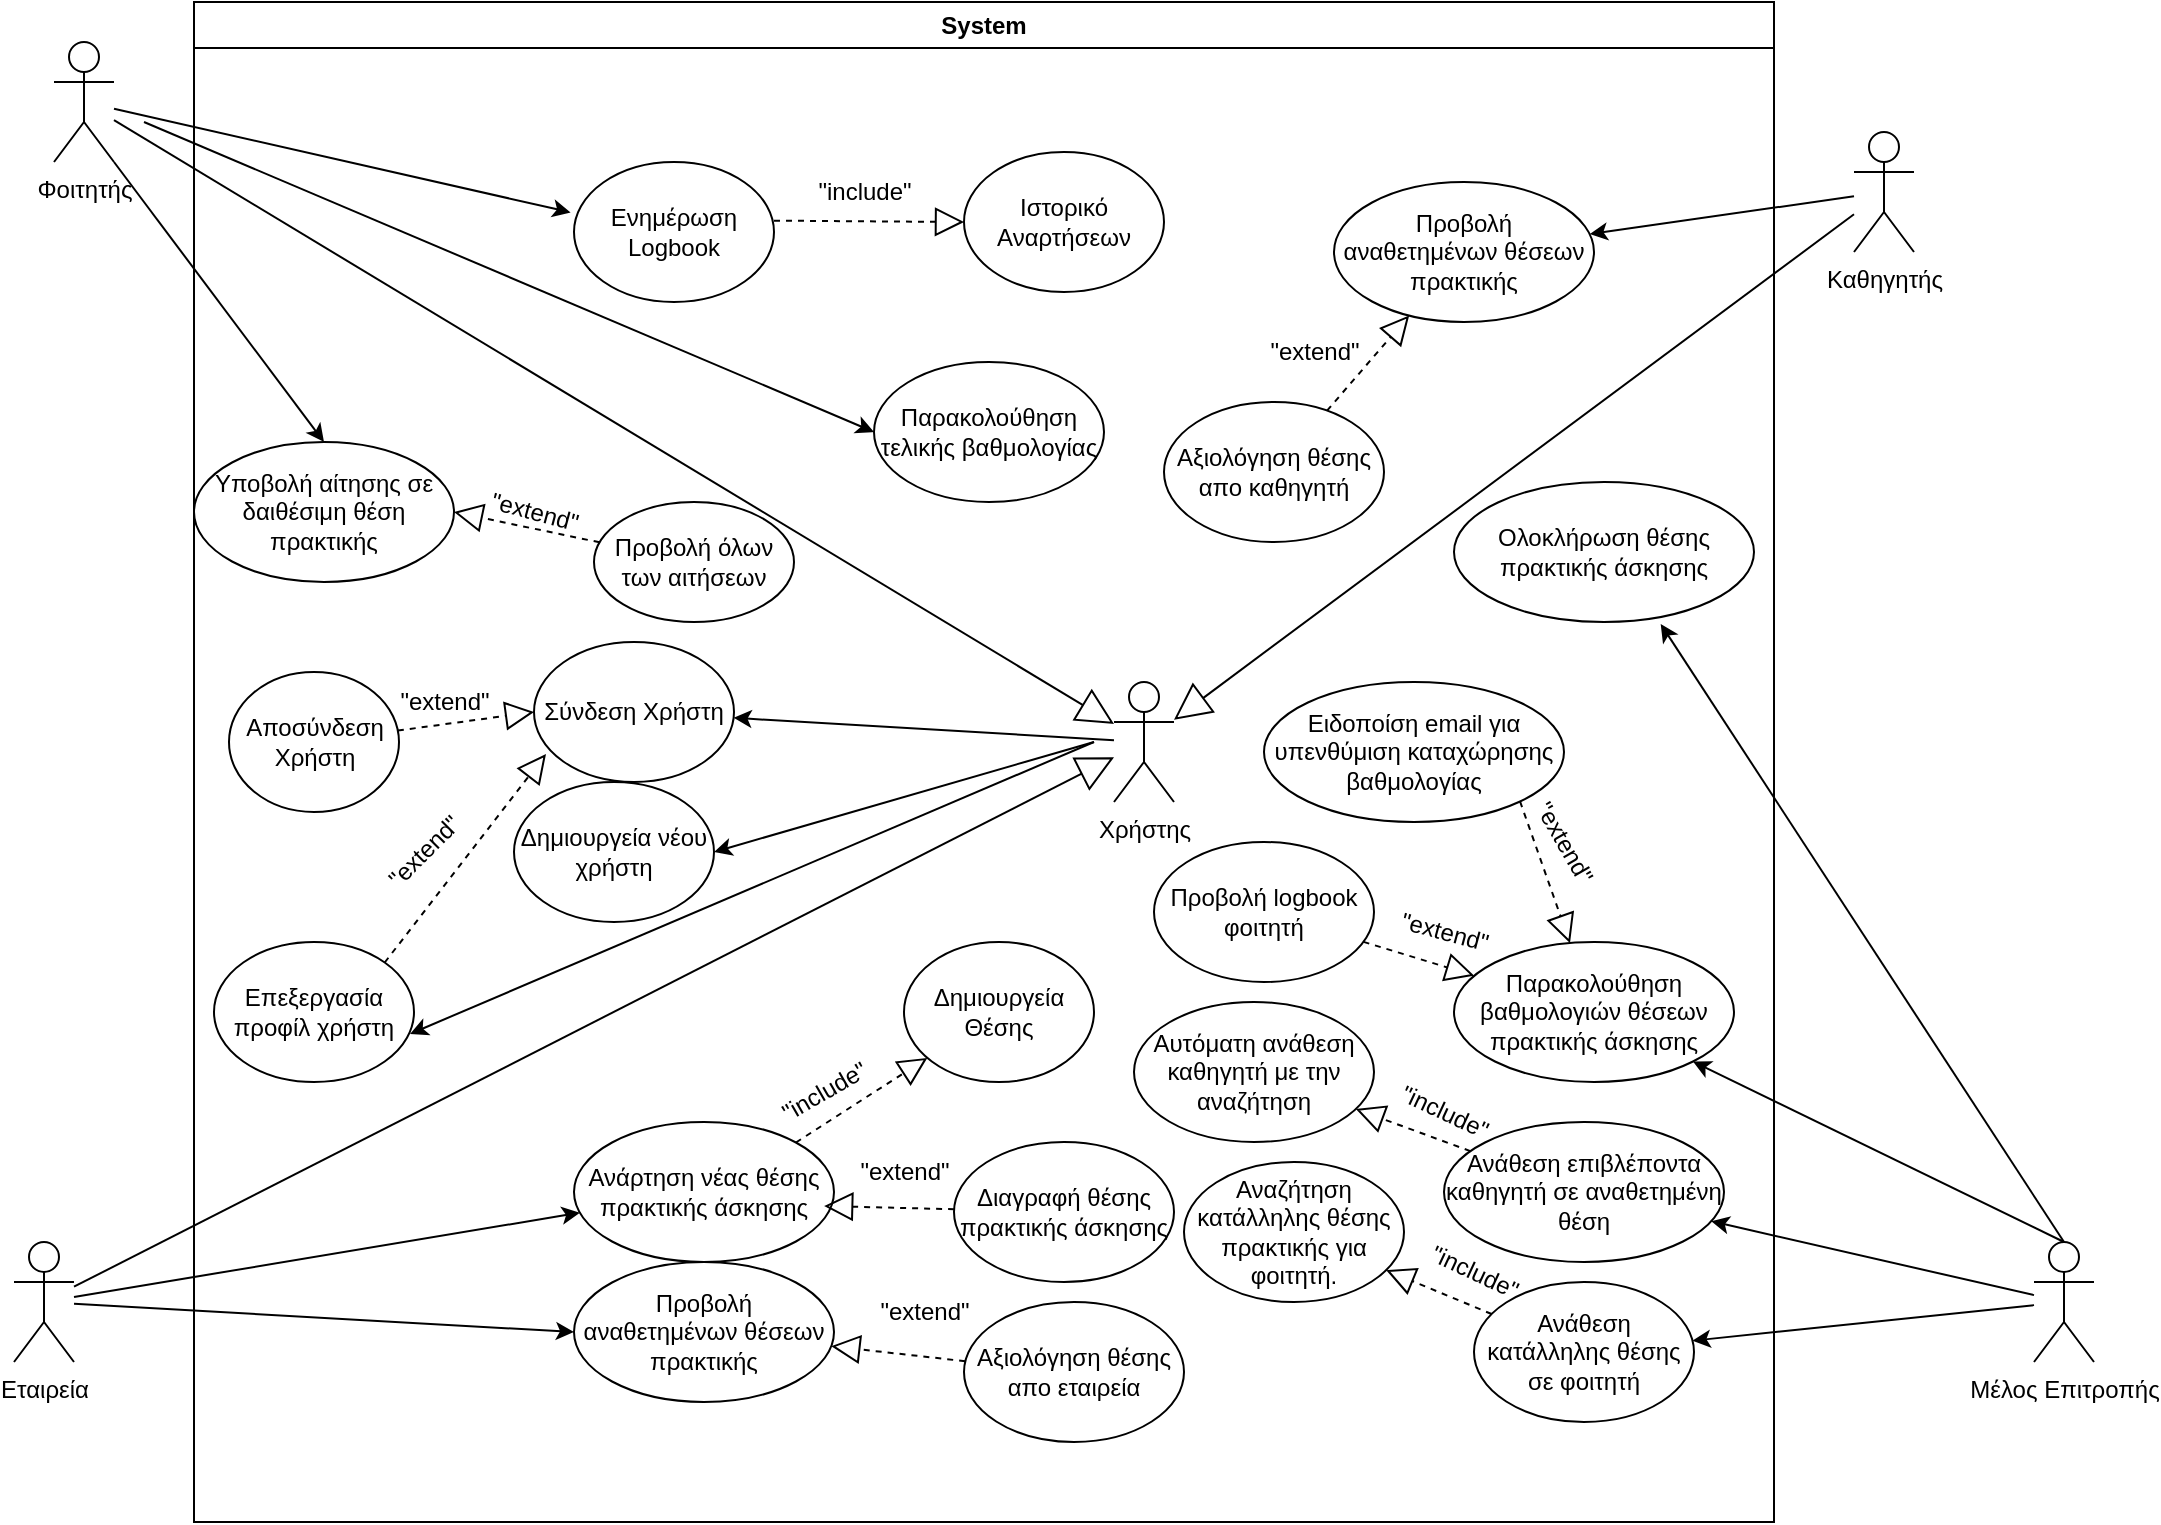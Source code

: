 <mxfile version="26.2.14">
  <diagram name="Page-1" id="ec0PnyET0IGt1z9h_bmW">
    <mxGraphModel dx="2276" dy="897" grid="1" gridSize="10" guides="1" tooltips="1" connect="1" arrows="1" fold="1" page="1" pageScale="1" pageWidth="850" pageHeight="1100" math="0" shadow="0">
      <root>
        <mxCell id="0" />
        <mxCell id="1" parent="0" />
        <mxCell id="f1oGqb4zI4XWdaLzHfpk-1" value="Φοιτητής" style="shape=umlActor;verticalLabelPosition=bottom;verticalAlign=top;html=1;outlineConnect=0;" parent="1" vertex="1">
          <mxGeometry y="240" width="30" height="60" as="geometry" />
        </mxCell>
        <mxCell id="f1oGqb4zI4XWdaLzHfpk-3" value="Χρήστης" style="shape=umlActor;verticalLabelPosition=bottom;verticalAlign=top;html=1;outlineConnect=0;" parent="1" vertex="1">
          <mxGeometry x="530" y="560" width="30" height="60" as="geometry" />
        </mxCell>
        <mxCell id="f1oGqb4zI4XWdaLzHfpk-4" value="Καθηγητής" style="shape=umlActor;verticalLabelPosition=bottom;verticalAlign=top;html=1;outlineConnect=0;" parent="1" vertex="1">
          <mxGeometry x="900" y="285" width="30" height="60" as="geometry" />
        </mxCell>
        <mxCell id="f1oGqb4zI4XWdaLzHfpk-7" value="Εταιρεία" style="shape=umlActor;verticalLabelPosition=bottom;verticalAlign=top;html=1;outlineConnect=0;" parent="1" vertex="1">
          <mxGeometry x="-20" y="840" width="30" height="60" as="geometry" />
        </mxCell>
        <mxCell id="f1oGqb4zI4XWdaLzHfpk-8" value="Μέλος Επιτροπής" style="shape=umlActor;verticalLabelPosition=bottom;verticalAlign=top;html=1;outlineConnect=0;" parent="1" vertex="1">
          <mxGeometry x="990" y="840" width="30" height="60" as="geometry" />
        </mxCell>
        <mxCell id="f1oGqb4zI4XWdaLzHfpk-10" value="" style="endArrow=classic;html=1;rounded=0;" parent="1" source="f1oGqb4zI4XWdaLzHfpk-3" target="f1oGqb4zI4XWdaLzHfpk-11" edge="1">
          <mxGeometry width="50" height="50" relative="1" as="geometry">
            <mxPoint x="260" y="630" as="sourcePoint" />
            <mxPoint x="200" y="550" as="targetPoint" />
          </mxGeometry>
        </mxCell>
        <mxCell id="f1oGqb4zI4XWdaLzHfpk-11" value="Σύνδεση Χρήστη" style="ellipse;whiteSpace=wrap;html=1;" parent="1" vertex="1">
          <mxGeometry x="240" y="540" width="100" height="70" as="geometry" />
        </mxCell>
        <mxCell id="f1oGqb4zI4XWdaLzHfpk-12" value="" style="endArrow=classic;html=1;rounded=0;entryX=1;entryY=0.5;entryDx=0;entryDy=0;" parent="1" target="f1oGqb4zI4XWdaLzHfpk-13" edge="1">
          <mxGeometry width="50" height="50" relative="1" as="geometry">
            <mxPoint x="520" y="590" as="sourcePoint" />
            <mxPoint x="210" y="620" as="targetPoint" />
          </mxGeometry>
        </mxCell>
        <mxCell id="f1oGqb4zI4XWdaLzHfpk-13" value="Δημιουργεία νέου χρήστη" style="ellipse;whiteSpace=wrap;html=1;" parent="1" vertex="1">
          <mxGeometry x="230" y="610" width="100" height="70" as="geometry" />
        </mxCell>
        <mxCell id="f1oGqb4zI4XWdaLzHfpk-14" value="" style="endArrow=block;dashed=1;endFill=0;endSize=12;html=1;rounded=0;entryX=0;entryY=0.5;entryDx=0;entryDy=0;" parent="1" source="f1oGqb4zI4XWdaLzHfpk-16" target="f1oGqb4zI4XWdaLzHfpk-11" edge="1">
          <mxGeometry width="160" relative="1" as="geometry">
            <mxPoint x="420" y="550" as="sourcePoint" />
            <mxPoint x="500" y="560" as="targetPoint" />
          </mxGeometry>
        </mxCell>
        <mxCell id="f1oGqb4zI4XWdaLzHfpk-15" value="&quot;extend&quot;" style="text;html=1;align=center;verticalAlign=middle;resizable=0;points=[];autosize=1;strokeColor=none;fillColor=none;" parent="1" vertex="1">
          <mxGeometry x="160" y="555" width="70" height="30" as="geometry" />
        </mxCell>
        <mxCell id="f1oGqb4zI4XWdaLzHfpk-16" value="Αποσύνδεση Χρήστη" style="ellipse;whiteSpace=wrap;html=1;" parent="1" vertex="1">
          <mxGeometry x="87.5" y="555" width="85" height="70" as="geometry" />
        </mxCell>
        <mxCell id="f1oGqb4zI4XWdaLzHfpk-17" value="" style="endArrow=block;endSize=16;endFill=0;html=1;rounded=0;" parent="1" source="f1oGqb4zI4XWdaLzHfpk-7" target="f1oGqb4zI4XWdaLzHfpk-3" edge="1">
          <mxGeometry width="160" relative="1" as="geometry">
            <mxPoint x="170" y="950" as="sourcePoint" />
            <mxPoint x="200" y="780" as="targetPoint" />
          </mxGeometry>
        </mxCell>
        <mxCell id="f1oGqb4zI4XWdaLzHfpk-18" value="" style="endArrow=block;endSize=16;endFill=0;html=1;rounded=0;" parent="1" source="f1oGqb4zI4XWdaLzHfpk-1" target="f1oGqb4zI4XWdaLzHfpk-3" edge="1">
          <mxGeometry width="160" relative="1" as="geometry">
            <mxPoint x="160" y="360" as="sourcePoint" />
            <mxPoint x="135" y="620" as="targetPoint" />
          </mxGeometry>
        </mxCell>
        <mxCell id="f1oGqb4zI4XWdaLzHfpk-20" value="" style="endArrow=block;endSize=16;endFill=0;html=1;rounded=0;" parent="1" source="f1oGqb4zI4XWdaLzHfpk-4" target="f1oGqb4zI4XWdaLzHfpk-3" edge="1">
          <mxGeometry width="160" relative="1" as="geometry">
            <mxPoint x="145" y="420" as="sourcePoint" />
            <mxPoint x="610" y="520" as="targetPoint" />
          </mxGeometry>
        </mxCell>
        <mxCell id="f1oGqb4zI4XWdaLzHfpk-21" value="Επεξεργασία προφίλ χρήστη" style="ellipse;whiteSpace=wrap;html=1;" parent="1" vertex="1">
          <mxGeometry x="80" y="690" width="100" height="70" as="geometry" />
        </mxCell>
        <mxCell id="f1oGqb4zI4XWdaLzHfpk-22" value="" style="endArrow=block;dashed=1;endFill=0;endSize=12;html=1;rounded=0;entryX=0.06;entryY=0.8;entryDx=0;entryDy=0;exitX=1;exitY=0;exitDx=0;exitDy=0;entryPerimeter=0;" parent="1" source="f1oGqb4zI4XWdaLzHfpk-21" target="f1oGqb4zI4XWdaLzHfpk-11" edge="1">
          <mxGeometry width="160" relative="1" as="geometry">
            <mxPoint x="150" y="558" as="sourcePoint" />
            <mxPoint x="210" y="555" as="targetPoint" />
          </mxGeometry>
        </mxCell>
        <mxCell id="f1oGqb4zI4XWdaLzHfpk-23" value="&quot;extend&quot;" style="text;html=1;align=center;verticalAlign=middle;resizable=0;points=[];autosize=1;strokeColor=none;fillColor=none;rotation=-45;" parent="1" vertex="1">
          <mxGeometry x="150" y="630" width="70" height="30" as="geometry" />
        </mxCell>
        <mxCell id="f1oGqb4zI4XWdaLzHfpk-26" value="" style="endArrow=classic;html=1;rounded=0;entryX=0.98;entryY=0.657;entryDx=0;entryDy=0;entryPerimeter=0;" parent="1" target="f1oGqb4zI4XWdaLzHfpk-21" edge="1">
          <mxGeometry width="50" height="50" relative="1" as="geometry">
            <mxPoint x="520" y="590" as="sourcePoint" />
            <mxPoint x="170" y="680" as="targetPoint" />
          </mxGeometry>
        </mxCell>
        <mxCell id="f1oGqb4zI4XWdaLzHfpk-30" value="" style="endArrow=classic;html=1;rounded=0;" parent="1" source="f1oGqb4zI4XWdaLzHfpk-7" target="f1oGqb4zI4XWdaLzHfpk-31" edge="1">
          <mxGeometry width="50" height="50" relative="1" as="geometry">
            <mxPoint x="280" y="830" as="sourcePoint" />
            <mxPoint x="360" y="810" as="targetPoint" />
          </mxGeometry>
        </mxCell>
        <mxCell id="f1oGqb4zI4XWdaLzHfpk-31" value="Ανάρτηση νέας θέσης πρακτικής άσκησης" style="ellipse;whiteSpace=wrap;html=1;" parent="1" vertex="1">
          <mxGeometry x="260" y="780" width="130" height="70" as="geometry" />
        </mxCell>
        <mxCell id="f1oGqb4zI4XWdaLzHfpk-32" value="" style="endArrow=block;dashed=1;endFill=0;endSize=12;html=1;rounded=0;entryX=0.962;entryY=0.6;entryDx=0;entryDy=0;entryPerimeter=0;" parent="1" source="f1oGqb4zI4XWdaLzHfpk-34" target="f1oGqb4zI4XWdaLzHfpk-31" edge="1">
          <mxGeometry width="160" relative="1" as="geometry">
            <mxPoint x="450" y="822" as="sourcePoint" />
            <mxPoint x="500" y="795" as="targetPoint" />
          </mxGeometry>
        </mxCell>
        <mxCell id="f1oGqb4zI4XWdaLzHfpk-33" value="&quot;extend&quot;" style="text;html=1;align=center;verticalAlign=middle;resizable=0;points=[];autosize=1;strokeColor=none;fillColor=none;" parent="1" vertex="1">
          <mxGeometry x="390" y="790" width="70" height="30" as="geometry" />
        </mxCell>
        <mxCell id="f1oGqb4zI4XWdaLzHfpk-34" value="Διαγραφή θέσης πρακτικής άσκησης" style="ellipse;whiteSpace=wrap;html=1;" parent="1" vertex="1">
          <mxGeometry x="450" y="790" width="110" height="70" as="geometry" />
        </mxCell>
        <mxCell id="f1oGqb4zI4XWdaLzHfpk-35" value="" style="endArrow=block;dashed=1;endFill=0;endSize=12;html=1;rounded=0;exitX=1;exitY=0;exitDx=0;exitDy=0;" parent="1" source="f1oGqb4zI4XWdaLzHfpk-31" target="f1oGqb4zI4XWdaLzHfpk-37" edge="1">
          <mxGeometry width="160" relative="1" as="geometry">
            <mxPoint x="460" y="834" as="sourcePoint" />
            <mxPoint x="430" y="750" as="targetPoint" />
          </mxGeometry>
        </mxCell>
        <mxCell id="f1oGqb4zI4XWdaLzHfpk-36" value="&quot;include&quot;" style="text;html=1;align=center;verticalAlign=middle;resizable=0;points=[];autosize=1;strokeColor=none;fillColor=none;rotation=-30;" parent="1" vertex="1">
          <mxGeometry x="350" y="750" width="70" height="30" as="geometry" />
        </mxCell>
        <mxCell id="f1oGqb4zI4XWdaLzHfpk-37" value="Δημιουργεία Θέσης" style="ellipse;whiteSpace=wrap;html=1;" parent="1" vertex="1">
          <mxGeometry x="425" y="690" width="95" height="70" as="geometry" />
        </mxCell>
        <mxCell id="f1oGqb4zI4XWdaLzHfpk-38" value="" style="endArrow=classic;html=1;rounded=0;entryX=0;entryY=0.5;entryDx=0;entryDy=0;" parent="1" source="f1oGqb4zI4XWdaLzHfpk-7" target="f1oGqb4zI4XWdaLzHfpk-39" edge="1">
          <mxGeometry width="50" height="50" relative="1" as="geometry">
            <mxPoint x="150" y="867" as="sourcePoint" />
            <mxPoint x="290" y="880" as="targetPoint" />
          </mxGeometry>
        </mxCell>
        <mxCell id="f1oGqb4zI4XWdaLzHfpk-39" value="Προβολή αναθετημένων θέσεων πρακτικής" style="ellipse;whiteSpace=wrap;html=1;" parent="1" vertex="1">
          <mxGeometry x="260" y="850" width="130" height="70" as="geometry" />
        </mxCell>
        <mxCell id="f1oGqb4zI4XWdaLzHfpk-40" value="" style="endArrow=block;dashed=1;endFill=0;endSize=12;html=1;rounded=0;exitX=0.005;exitY=0.423;exitDx=0;exitDy=0;exitPerimeter=0;" parent="1" source="f1oGqb4zI4XWdaLzHfpk-43" target="f1oGqb4zI4XWdaLzHfpk-39" edge="1">
          <mxGeometry width="160" relative="1" as="geometry">
            <mxPoint x="455" y="902" as="sourcePoint" />
            <mxPoint x="390" y="900" as="targetPoint" />
          </mxGeometry>
        </mxCell>
        <mxCell id="f1oGqb4zI4XWdaLzHfpk-41" value="&quot;extend&quot;" style="text;html=1;align=center;verticalAlign=middle;resizable=0;points=[];autosize=1;strokeColor=none;fillColor=none;" parent="1" vertex="1">
          <mxGeometry x="400" y="860" width="70" height="30" as="geometry" />
        </mxCell>
        <mxCell id="f1oGqb4zI4XWdaLzHfpk-43" value="Αξιολόγηση θέσης απο εταιρεία" style="ellipse;whiteSpace=wrap;html=1;" parent="1" vertex="1">
          <mxGeometry x="455" y="870" width="110" height="70" as="geometry" />
        </mxCell>
        <mxCell id="f1oGqb4zI4XWdaLzHfpk-50" value="" style="endArrow=classic;html=1;rounded=0;" parent="1" source="f1oGqb4zI4XWdaLzHfpk-4" target="f1oGqb4zI4XWdaLzHfpk-51" edge="1">
          <mxGeometry width="50" height="50" relative="1" as="geometry">
            <mxPoint x="684.688" y="410" as="sourcePoint" />
            <mxPoint x="670" y="535" as="targetPoint" />
          </mxGeometry>
        </mxCell>
        <mxCell id="f1oGqb4zI4XWdaLzHfpk-51" value="Προβολή αναθετημένων θέσεων πρακτικής" style="ellipse;whiteSpace=wrap;html=1;" parent="1" vertex="1">
          <mxGeometry x="640" y="310" width="130" height="70" as="geometry" />
        </mxCell>
        <mxCell id="f1oGqb4zI4XWdaLzHfpk-52" value="" style="endArrow=block;dashed=1;endFill=0;endSize=12;html=1;rounded=0;" parent="1" source="f1oGqb4zI4XWdaLzHfpk-54" target="f1oGqb4zI4XWdaLzHfpk-51" edge="1">
          <mxGeometry width="160" relative="1" as="geometry">
            <mxPoint x="835" y="557" as="sourcePoint" />
            <mxPoint x="770" y="555" as="targetPoint" />
          </mxGeometry>
        </mxCell>
        <mxCell id="f1oGqb4zI4XWdaLzHfpk-53" value="&quot;extend&quot;" style="text;html=1;align=center;verticalAlign=middle;resizable=0;points=[];autosize=1;strokeColor=none;fillColor=none;" parent="1" vertex="1">
          <mxGeometry x="595" y="380" width="70" height="30" as="geometry" />
        </mxCell>
        <mxCell id="f1oGqb4zI4XWdaLzHfpk-54" value="Αξιολόγηση θέσης απο καθηγητή" style="ellipse;whiteSpace=wrap;html=1;" parent="1" vertex="1">
          <mxGeometry x="555" y="420" width="110" height="70" as="geometry" />
        </mxCell>
        <mxCell id="f1oGqb4zI4XWdaLzHfpk-55" value="" style="endArrow=classic;html=1;rounded=0;entryX=-0.017;entryY=0.36;entryDx=0;entryDy=0;entryPerimeter=0;" parent="1" source="f1oGqb4zI4XWdaLzHfpk-1" target="f1oGqb4zI4XWdaLzHfpk-56" edge="1">
          <mxGeometry width="50" height="50" relative="1" as="geometry">
            <mxPoint x="320" y="370" as="sourcePoint" />
            <mxPoint x="300" y="370" as="targetPoint" />
          </mxGeometry>
        </mxCell>
        <mxCell id="f1oGqb4zI4XWdaLzHfpk-56" value="Ενημέρωση Logbook" style="ellipse;whiteSpace=wrap;html=1;" parent="1" vertex="1">
          <mxGeometry x="260" y="300" width="100" height="70" as="geometry" />
        </mxCell>
        <mxCell id="f1oGqb4zI4XWdaLzHfpk-58" value="" style="endArrow=block;dashed=1;endFill=0;endSize=12;html=1;rounded=0;exitX=1;exitY=0.419;exitDx=0;exitDy=0;exitPerimeter=0;entryX=0;entryY=0.5;entryDx=0;entryDy=0;" parent="1" source="f1oGqb4zI4XWdaLzHfpk-56" target="f1oGqb4zI4XWdaLzHfpk-60" edge="1">
          <mxGeometry width="160" relative="1" as="geometry">
            <mxPoint x="349" y="376" as="sourcePoint" />
            <mxPoint x="460" y="350" as="targetPoint" />
          </mxGeometry>
        </mxCell>
        <mxCell id="f1oGqb4zI4XWdaLzHfpk-59" value="&quot;include&quot;" style="text;html=1;align=center;verticalAlign=middle;resizable=0;points=[];autosize=1;strokeColor=none;fillColor=none;rotation=0;" parent="1" vertex="1">
          <mxGeometry x="370" y="300" width="70" height="30" as="geometry" />
        </mxCell>
        <mxCell id="f1oGqb4zI4XWdaLzHfpk-60" value="Ιστορικό Αναρτήσεων" style="ellipse;whiteSpace=wrap;html=1;" parent="1" vertex="1">
          <mxGeometry x="455" y="295" width="100" height="70" as="geometry" />
        </mxCell>
        <mxCell id="f1oGqb4zI4XWdaLzHfpk-61" value="Υποβολή αίτησης σε δαιθέσιμη θέση πρακτικής" style="ellipse;whiteSpace=wrap;html=1;" parent="1" vertex="1">
          <mxGeometry x="70" y="440" width="130" height="70" as="geometry" />
        </mxCell>
        <mxCell id="f1oGqb4zI4XWdaLzHfpk-62" value="" style="endArrow=classic;html=1;rounded=0;entryX=0.5;entryY=0;entryDx=0;entryDy=0;exitX=1;exitY=1;exitDx=0;exitDy=0;exitPerimeter=0;" parent="1" source="f1oGqb4zI4XWdaLzHfpk-1" target="f1oGqb4zI4XWdaLzHfpk-61" edge="1">
          <mxGeometry width="50" height="50" relative="1" as="geometry">
            <mxPoint x="103" y="365" as="sourcePoint" />
            <mxPoint x="268" y="365" as="targetPoint" />
          </mxGeometry>
        </mxCell>
        <mxCell id="f1oGqb4zI4XWdaLzHfpk-63" value="" style="endArrow=block;dashed=1;endFill=0;endSize=12;html=1;rounded=0;entryX=1;entryY=0.5;entryDx=0;entryDy=0;" parent="1" source="f1oGqb4zI4XWdaLzHfpk-67" target="f1oGqb4zI4XWdaLzHfpk-61" edge="1">
          <mxGeometry width="160" relative="1" as="geometry">
            <mxPoint x="270" y="482" as="sourcePoint" />
            <mxPoint x="240" y="480" as="targetPoint" />
          </mxGeometry>
        </mxCell>
        <mxCell id="f1oGqb4zI4XWdaLzHfpk-64" value="&quot;extend&quot;" style="text;html=1;align=center;verticalAlign=middle;resizable=0;points=[];autosize=1;strokeColor=none;fillColor=none;rotation=15;" parent="1" vertex="1">
          <mxGeometry x="205" y="460" width="70" height="30" as="geometry" />
        </mxCell>
        <mxCell id="f1oGqb4zI4XWdaLzHfpk-67" value="Προβολή όλων των αιτήσεων" style="ellipse;whiteSpace=wrap;html=1;" parent="1" vertex="1">
          <mxGeometry x="270" y="470" width="100" height="60" as="geometry" />
        </mxCell>
        <mxCell id="f1oGqb4zI4XWdaLzHfpk-68" value="" style="endArrow=classic;html=1;rounded=0;entryX=0;entryY=0.5;entryDx=0;entryDy=0;" parent="1" target="f1oGqb4zI4XWdaLzHfpk-69" edge="1">
          <mxGeometry width="50" height="50" relative="1" as="geometry">
            <mxPoint x="45" y="280" as="sourcePoint" />
            <mxPoint x="260" y="380" as="targetPoint" />
          </mxGeometry>
        </mxCell>
        <mxCell id="f1oGqb4zI4XWdaLzHfpk-69" value="Παρακολούθηση τελικής βαθμολογίας" style="ellipse;whiteSpace=wrap;html=1;" parent="1" vertex="1">
          <mxGeometry x="410" y="400" width="115" height="70" as="geometry" />
        </mxCell>
        <mxCell id="f1oGqb4zI4XWdaLzHfpk-70" value="" style="endArrow=classic;html=1;rounded=0;" parent="1" source="f1oGqb4zI4XWdaLzHfpk-8" target="f1oGqb4zI4XWdaLzHfpk-71" edge="1">
          <mxGeometry width="50" height="50" relative="1" as="geometry">
            <mxPoint x="640" y="850" as="sourcePoint" />
            <mxPoint x="680" y="910" as="targetPoint" />
          </mxGeometry>
        </mxCell>
        <mxCell id="f1oGqb4zI4XWdaLzHfpk-71" value="&lt;div&gt;Ανάθεση κατάλληλης θέσης σε φοιτητή&lt;/div&gt;" style="ellipse;whiteSpace=wrap;html=1;" parent="1" vertex="1">
          <mxGeometry x="710" y="860" width="110" height="70" as="geometry" />
        </mxCell>
        <mxCell id="f1oGqb4zI4XWdaLzHfpk-72" value="" style="endArrow=block;dashed=1;endFill=0;endSize=12;html=1;rounded=0;" parent="1" source="f1oGqb4zI4XWdaLzHfpk-71" target="f1oGqb4zI4XWdaLzHfpk-76" edge="1">
          <mxGeometry width="160" relative="1" as="geometry">
            <mxPoint x="680" y="891" as="sourcePoint" />
            <mxPoint x="760" y="830" as="targetPoint" />
          </mxGeometry>
        </mxCell>
        <mxCell id="f1oGqb4zI4XWdaLzHfpk-76" value="Αναζήτηση κατάλληλης θέσης πρακτικής για φοιτητή." style="ellipse;whiteSpace=wrap;html=1;" parent="1" vertex="1">
          <mxGeometry x="565" y="800" width="110" height="70" as="geometry" />
        </mxCell>
        <mxCell id="f1oGqb4zI4XWdaLzHfpk-79" value="&lt;div&gt;Ανάθεση επιβλέποντα καθηγητή σε αναθετημένη θέση&lt;/div&gt;" style="ellipse;whiteSpace=wrap;html=1;" parent="1" vertex="1">
          <mxGeometry x="695" y="780" width="140" height="70" as="geometry" />
        </mxCell>
        <mxCell id="f1oGqb4zI4XWdaLzHfpk-83" value="&quot;include&quot;" style="text;html=1;align=center;verticalAlign=middle;resizable=0;points=[];autosize=1;strokeColor=none;fillColor=none;rotation=25;" parent="1" vertex="1">
          <mxGeometry x="675" y="840" width="70" height="30" as="geometry" />
        </mxCell>
        <mxCell id="f1oGqb4zI4XWdaLzHfpk-84" value="" style="endArrow=classic;html=1;rounded=0;" parent="1" source="f1oGqb4zI4XWdaLzHfpk-8" target="f1oGqb4zI4XWdaLzHfpk-79" edge="1">
          <mxGeometry width="50" height="50" relative="1" as="geometry">
            <mxPoint x="870" y="889" as="sourcePoint" />
            <mxPoint x="800" y="891" as="targetPoint" />
          </mxGeometry>
        </mxCell>
        <mxCell id="f1oGqb4zI4XWdaLzHfpk-85" value="" style="endArrow=block;dashed=1;endFill=0;endSize=12;html=1;rounded=0;" parent="1" source="f1oGqb4zI4XWdaLzHfpk-79" target="f1oGqb4zI4XWdaLzHfpk-88" edge="1">
          <mxGeometry width="160" relative="1" as="geometry">
            <mxPoint x="740" y="830" as="sourcePoint" />
            <mxPoint x="704" y="811" as="targetPoint" />
          </mxGeometry>
        </mxCell>
        <mxCell id="f1oGqb4zI4XWdaLzHfpk-86" value="&quot;include&quot;" style="text;html=1;align=center;verticalAlign=middle;resizable=0;points=[];autosize=1;strokeColor=none;fillColor=none;rotation=25;" parent="1" vertex="1">
          <mxGeometry x="660" y="760" width="70" height="30" as="geometry" />
        </mxCell>
        <mxCell id="f1oGqb4zI4XWdaLzHfpk-88" value="Αυτόματη ανάθεση καθηγητή με την αναζήτηση" style="ellipse;whiteSpace=wrap;html=1;" parent="1" vertex="1">
          <mxGeometry x="540" y="720" width="120" height="70" as="geometry" />
        </mxCell>
        <mxCell id="f1oGqb4zI4XWdaLzHfpk-89" value="" style="endArrow=classic;html=1;rounded=0;entryX=1;entryY=1;entryDx=0;entryDy=0;exitX=0.5;exitY=0;exitDx=0;exitDy=0;exitPerimeter=0;" parent="1" source="f1oGqb4zI4XWdaLzHfpk-8" target="f1oGqb4zI4XWdaLzHfpk-90" edge="1">
          <mxGeometry width="50" height="50" relative="1" as="geometry">
            <mxPoint x="880" y="890" as="sourcePoint" />
            <mxPoint x="850" y="790" as="targetPoint" />
            <Array as="points" />
          </mxGeometry>
        </mxCell>
        <mxCell id="f1oGqb4zI4XWdaLzHfpk-90" value="Παρακολούθηση βαθμολογιών θέσεων πρακτικής άσκησης" style="ellipse;whiteSpace=wrap;html=1;" parent="1" vertex="1">
          <mxGeometry x="700" y="690" width="140" height="70" as="geometry" />
        </mxCell>
        <mxCell id="f1oGqb4zI4XWdaLzHfpk-91" value="" style="endArrow=block;dashed=1;endFill=0;endSize=12;html=1;rounded=0;" parent="1" source="f1oGqb4zI4XWdaLzHfpk-92" target="f1oGqb4zI4XWdaLzHfpk-90" edge="1">
          <mxGeometry width="160" relative="1" as="geometry">
            <mxPoint x="630" y="710" as="sourcePoint" />
            <mxPoint x="750" y="700" as="targetPoint" />
          </mxGeometry>
        </mxCell>
        <mxCell id="f1oGqb4zI4XWdaLzHfpk-92" value="Προβολή logbook φοιτητή" style="ellipse;whiteSpace=wrap;html=1;" parent="1" vertex="1">
          <mxGeometry x="550" y="640" width="110" height="70" as="geometry" />
        </mxCell>
        <mxCell id="f1oGqb4zI4XWdaLzHfpk-93" value="" style="endArrow=block;dashed=1;endFill=0;endSize=12;html=1;rounded=0;exitX=1;exitY=1;exitDx=0;exitDy=0;" parent="1" source="f1oGqb4zI4XWdaLzHfpk-94" target="f1oGqb4zI4XWdaLzHfpk-90" edge="1">
          <mxGeometry width="160" relative="1" as="geometry">
            <mxPoint x="690" y="680" as="sourcePoint" />
            <mxPoint x="752" y="719" as="targetPoint" />
          </mxGeometry>
        </mxCell>
        <mxCell id="f1oGqb4zI4XWdaLzHfpk-94" value="Ειδοποίση email για υπενθύμιση καταχώρησης βαθμολογίας" style="ellipse;whiteSpace=wrap;html=1;" parent="1" vertex="1">
          <mxGeometry x="605" y="560" width="150" height="70" as="geometry" />
        </mxCell>
        <mxCell id="f1oGqb4zI4XWdaLzHfpk-95" value="&quot;extend&quot;" style="text;html=1;align=center;verticalAlign=middle;resizable=0;points=[];autosize=1;strokeColor=none;fillColor=none;rotation=60;" parent="1" vertex="1">
          <mxGeometry x="720" y="625" width="70" height="30" as="geometry" />
        </mxCell>
        <mxCell id="f1oGqb4zI4XWdaLzHfpk-96" value="&quot;extend&quot;" style="text;html=1;align=center;verticalAlign=middle;resizable=0;points=[];autosize=1;strokeColor=none;fillColor=none;rotation=15;" parent="1" vertex="1">
          <mxGeometry x="660" y="670" width="70" height="30" as="geometry" />
        </mxCell>
        <mxCell id="f1oGqb4zI4XWdaLzHfpk-99" value="" style="endArrow=classic;html=1;rounded=0;exitX=0.5;exitY=0;exitDx=0;exitDy=0;exitPerimeter=0;entryX=0.689;entryY=1.014;entryDx=0;entryDy=0;entryPerimeter=0;" parent="1" source="f1oGqb4zI4XWdaLzHfpk-8" target="f1oGqb4zI4XWdaLzHfpk-100" edge="1">
          <mxGeometry width="50" height="50" relative="1" as="geometry">
            <mxPoint x="890" y="900" as="sourcePoint" />
            <mxPoint x="870" y="660" as="targetPoint" />
            <Array as="points" />
          </mxGeometry>
        </mxCell>
        <mxCell id="f1oGqb4zI4XWdaLzHfpk-100" value="Ολοκλήρωση θέσης πρακτικής άσκησης" style="ellipse;whiteSpace=wrap;html=1;" parent="1" vertex="1">
          <mxGeometry x="700" y="460" width="150" height="70" as="geometry" />
        </mxCell>
        <mxCell id="uHQfOrBDiOWIp-ql9qGd-3" value="System" style="swimlane;whiteSpace=wrap;html=1;" vertex="1" parent="1">
          <mxGeometry x="70" y="220" width="790" height="760" as="geometry" />
        </mxCell>
      </root>
    </mxGraphModel>
  </diagram>
</mxfile>

